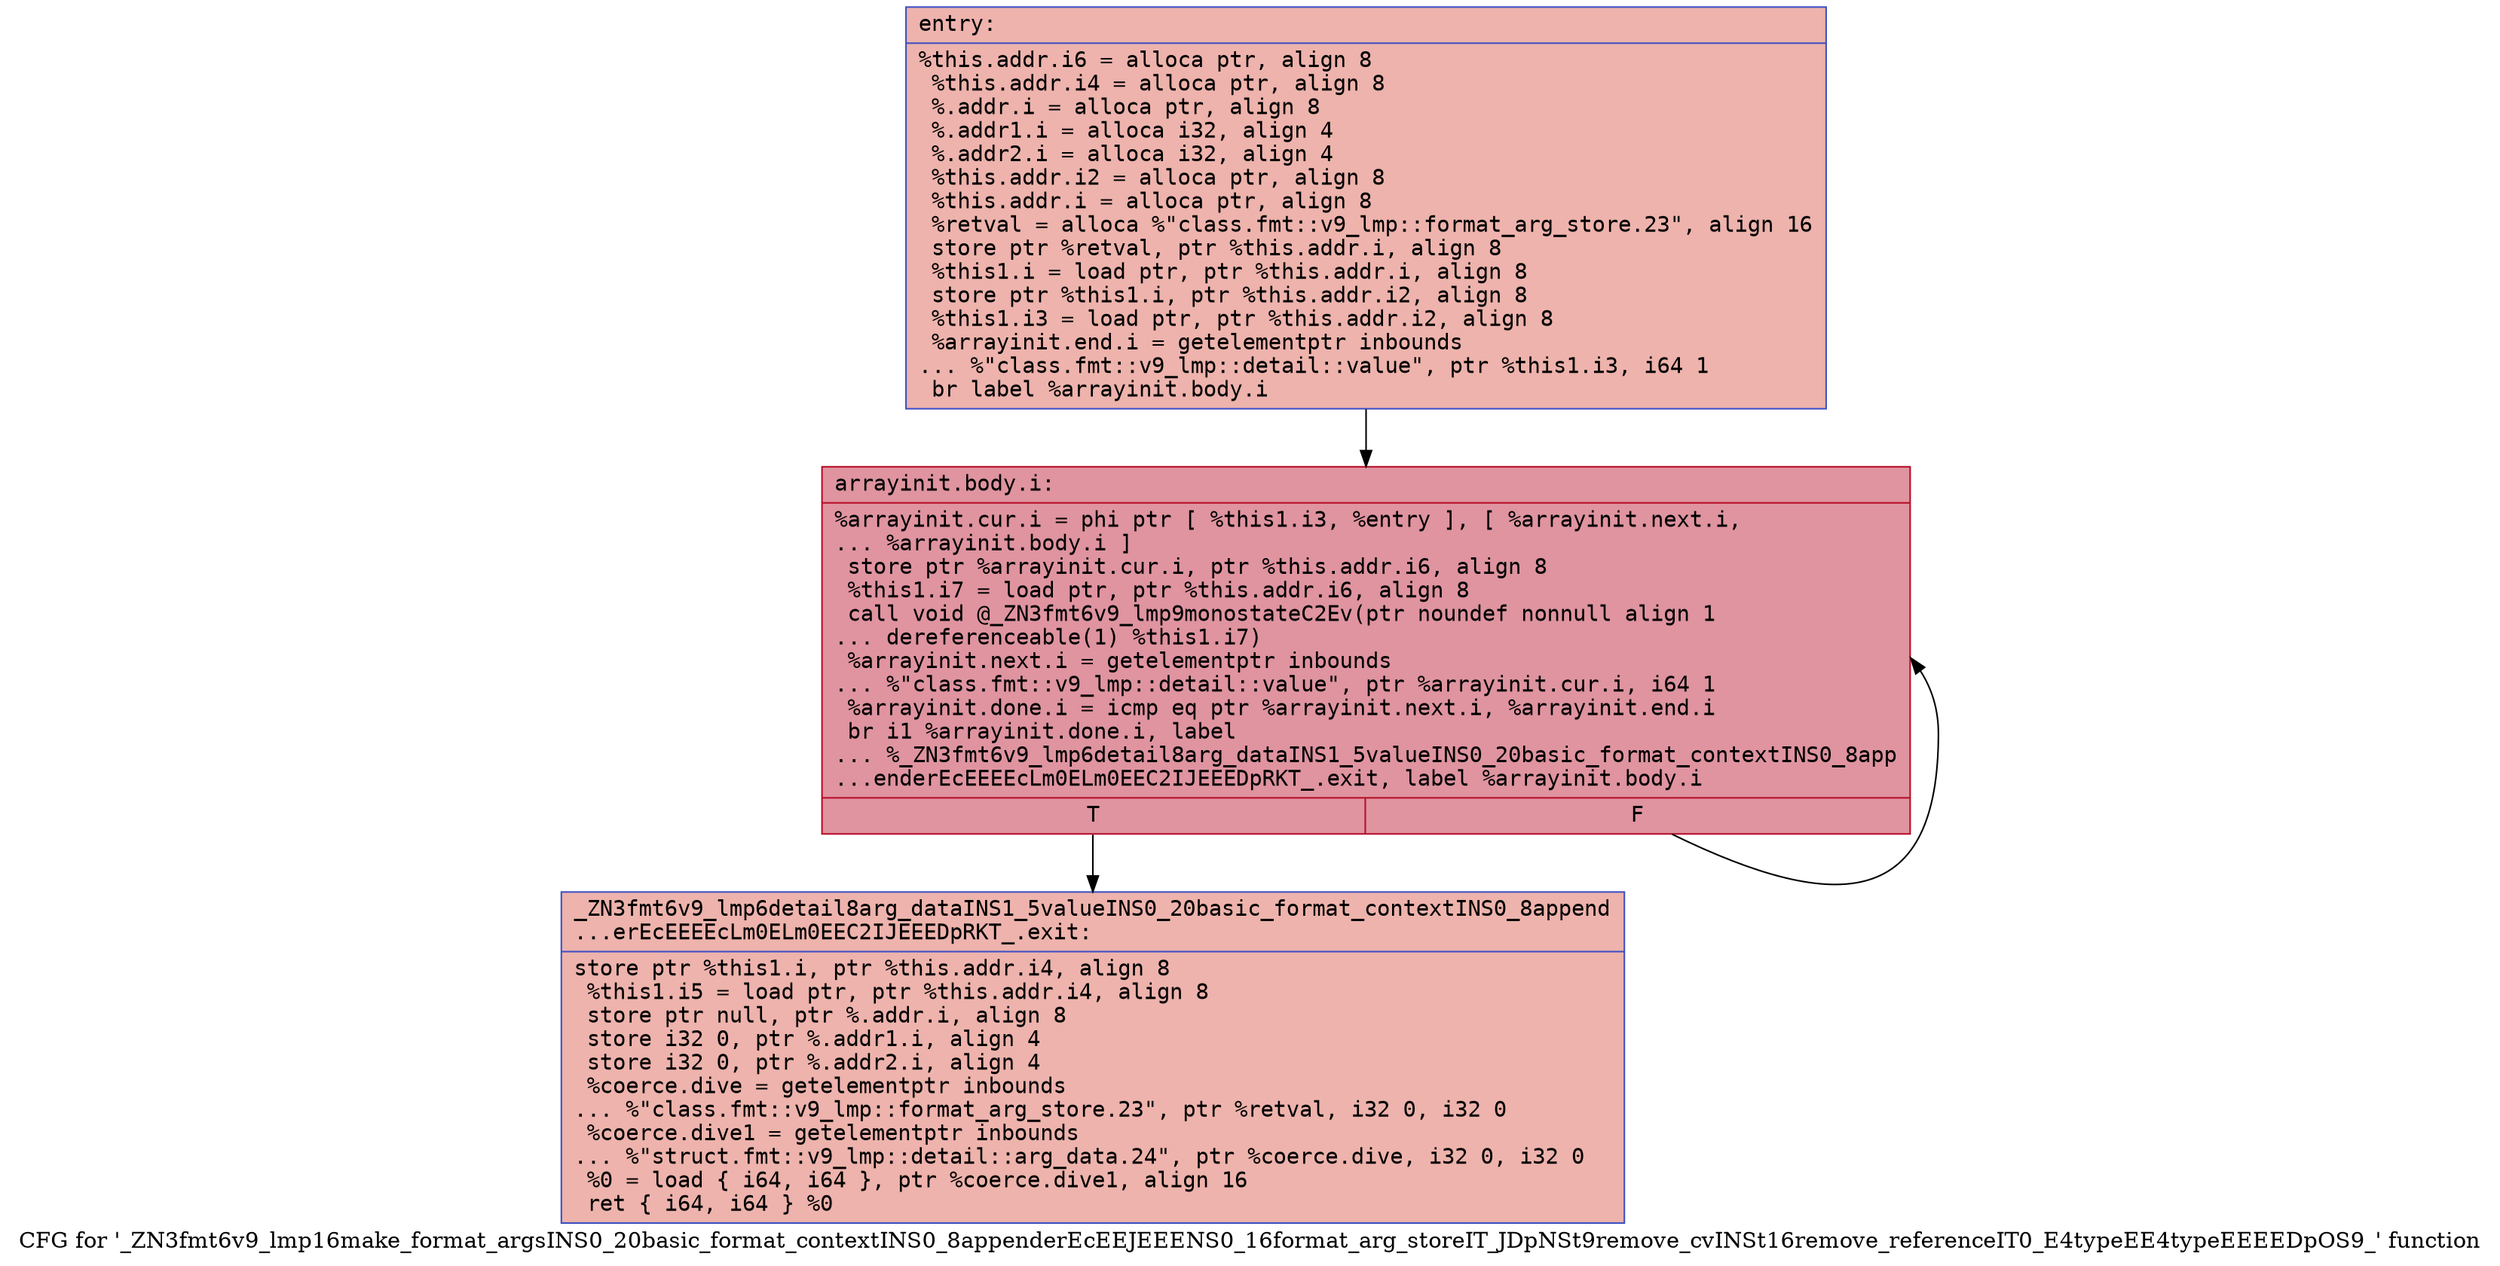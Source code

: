 digraph "CFG for '_ZN3fmt6v9_lmp16make_format_argsINS0_20basic_format_contextINS0_8appenderEcEEJEEENS0_16format_arg_storeIT_JDpNSt9remove_cvINSt16remove_referenceIT0_E4typeEE4typeEEEEDpOS9_' function" {
	label="CFG for '_ZN3fmt6v9_lmp16make_format_argsINS0_20basic_format_contextINS0_8appenderEcEEJEEENS0_16format_arg_storeIT_JDpNSt9remove_cvINSt16remove_referenceIT0_E4typeEE4typeEEEEDpOS9_' function";

	Node0x55bfca1efb10 [shape=record,color="#3d50c3ff", style=filled, fillcolor="#d6524470" fontname="Courier",label="{entry:\l|  %this.addr.i6 = alloca ptr, align 8\l  %this.addr.i4 = alloca ptr, align 8\l  %.addr.i = alloca ptr, align 8\l  %.addr1.i = alloca i32, align 4\l  %.addr2.i = alloca i32, align 4\l  %this.addr.i2 = alloca ptr, align 8\l  %this.addr.i = alloca ptr, align 8\l  %retval = alloca %\"class.fmt::v9_lmp::format_arg_store.23\", align 16\l  store ptr %retval, ptr %this.addr.i, align 8\l  %this1.i = load ptr, ptr %this.addr.i, align 8\l  store ptr %this1.i, ptr %this.addr.i2, align 8\l  %this1.i3 = load ptr, ptr %this.addr.i2, align 8\l  %arrayinit.end.i = getelementptr inbounds\l... %\"class.fmt::v9_lmp::detail::value\", ptr %this1.i3, i64 1\l  br label %arrayinit.body.i\l}"];
	Node0x55bfca1efb10 -> Node0x55bfca1f0370[tooltip="entry -> arrayinit.body.i\nProbability 100.00%" ];
	Node0x55bfca1f0370 [shape=record,color="#b70d28ff", style=filled, fillcolor="#b70d2870" fontname="Courier",label="{arrayinit.body.i:\l|  %arrayinit.cur.i = phi ptr [ %this1.i3, %entry ], [ %arrayinit.next.i,\l... %arrayinit.body.i ]\l  store ptr %arrayinit.cur.i, ptr %this.addr.i6, align 8\l  %this1.i7 = load ptr, ptr %this.addr.i6, align 8\l  call void @_ZN3fmt6v9_lmp9monostateC2Ev(ptr noundef nonnull align 1\l... dereferenceable(1) %this1.i7)\l  %arrayinit.next.i = getelementptr inbounds\l... %\"class.fmt::v9_lmp::detail::value\", ptr %arrayinit.cur.i, i64 1\l  %arrayinit.done.i = icmp eq ptr %arrayinit.next.i, %arrayinit.end.i\l  br i1 %arrayinit.done.i, label\l... %_ZN3fmt6v9_lmp6detail8arg_dataINS1_5valueINS0_20basic_format_contextINS0_8app\l...enderEcEEEEcLm0ELm0EEC2IJEEEDpRKT_.exit, label %arrayinit.body.i\l|{<s0>T|<s1>F}}"];
	Node0x55bfca1f0370:s0 -> Node0x55bfca1f0b20[tooltip="arrayinit.body.i -> _ZN3fmt6v9_lmp6detail8arg_dataINS1_5valueINS0_20basic_format_contextINS0_8appenderEcEEEEcLm0ELm0EEC2IJEEEDpRKT_.exit\nProbability 3.12%" ];
	Node0x55bfca1f0370:s1 -> Node0x55bfca1f0370[tooltip="arrayinit.body.i -> arrayinit.body.i\nProbability 96.88%" ];
	Node0x55bfca1f0b20 [shape=record,color="#3d50c3ff", style=filled, fillcolor="#d6524470" fontname="Courier",label="{_ZN3fmt6v9_lmp6detail8arg_dataINS1_5valueINS0_20basic_format_contextINS0_8append\l...erEcEEEEcLm0ELm0EEC2IJEEEDpRKT_.exit:\l|  store ptr %this1.i, ptr %this.addr.i4, align 8\l  %this1.i5 = load ptr, ptr %this.addr.i4, align 8\l  store ptr null, ptr %.addr.i, align 8\l  store i32 0, ptr %.addr1.i, align 4\l  store i32 0, ptr %.addr2.i, align 4\l  %coerce.dive = getelementptr inbounds\l... %\"class.fmt::v9_lmp::format_arg_store.23\", ptr %retval, i32 0, i32 0\l  %coerce.dive1 = getelementptr inbounds\l... %\"struct.fmt::v9_lmp::detail::arg_data.24\", ptr %coerce.dive, i32 0, i32 0\l  %0 = load \{ i64, i64 \}, ptr %coerce.dive1, align 16\l  ret \{ i64, i64 \} %0\l}"];
}
